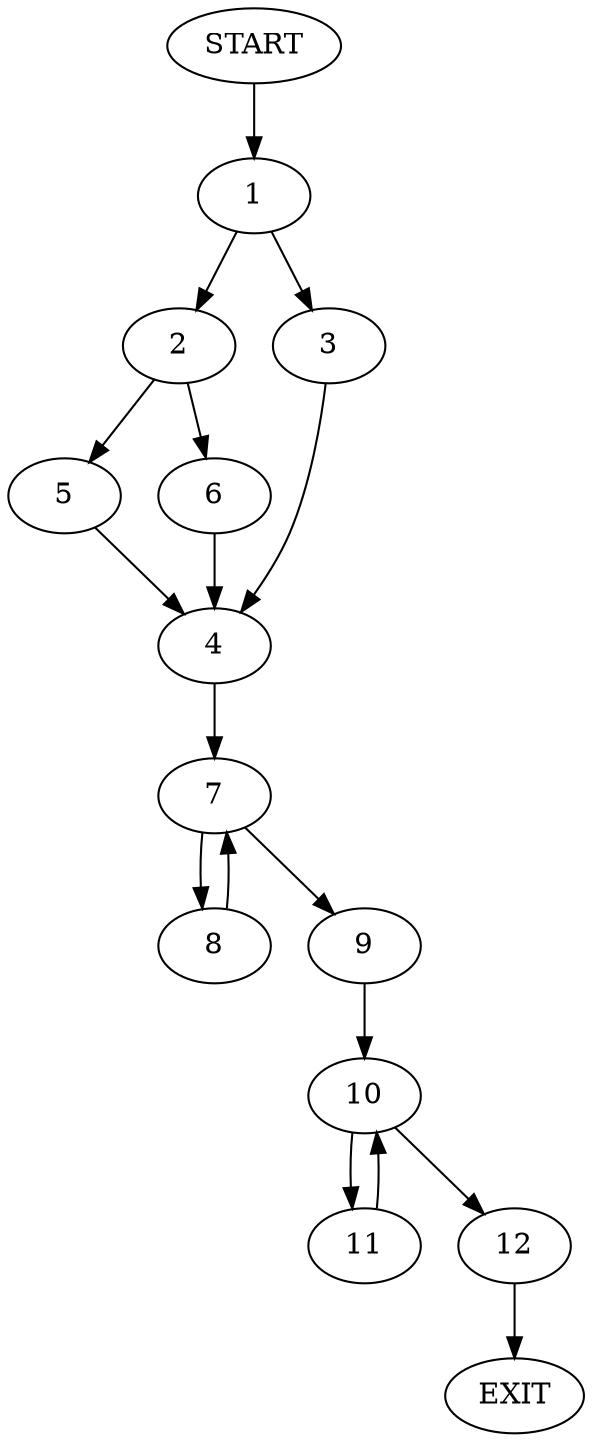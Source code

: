 digraph {
0 [label="START"]
13 [label="EXIT"]
0 -> 1
1 -> 2
1 -> 3
3 -> 4
2 -> 5
2 -> 6
4 -> 7
5 -> 4
6 -> 4
7 -> 8
7 -> 9
8 -> 7
9 -> 10
10 -> 11
10 -> 12
11 -> 10
12 -> 13
}
